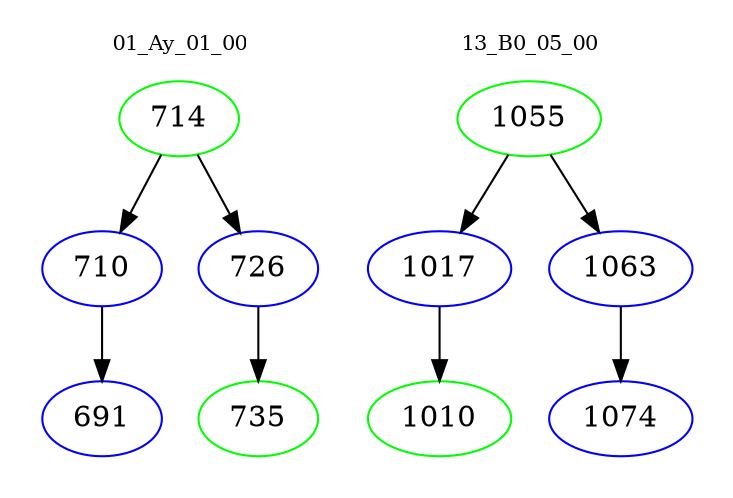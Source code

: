 digraph{
subgraph cluster_0 {
color = white
label = "01_Ay_01_00";
fontsize=10;
T0_714 [label="714", color="green"]
T0_714 -> T0_710 [color="black"]
T0_710 [label="710", color="blue"]
T0_710 -> T0_691 [color="black"]
T0_691 [label="691", color="blue"]
T0_714 -> T0_726 [color="black"]
T0_726 [label="726", color="blue"]
T0_726 -> T0_735 [color="black"]
T0_735 [label="735", color="green"]
}
subgraph cluster_1 {
color = white
label = "13_B0_05_00";
fontsize=10;
T1_1055 [label="1055", color="green"]
T1_1055 -> T1_1017 [color="black"]
T1_1017 [label="1017", color="blue"]
T1_1017 -> T1_1010 [color="black"]
T1_1010 [label="1010", color="green"]
T1_1055 -> T1_1063 [color="black"]
T1_1063 [label="1063", color="blue"]
T1_1063 -> T1_1074 [color="black"]
T1_1074 [label="1074", color="blue"]
}
}
